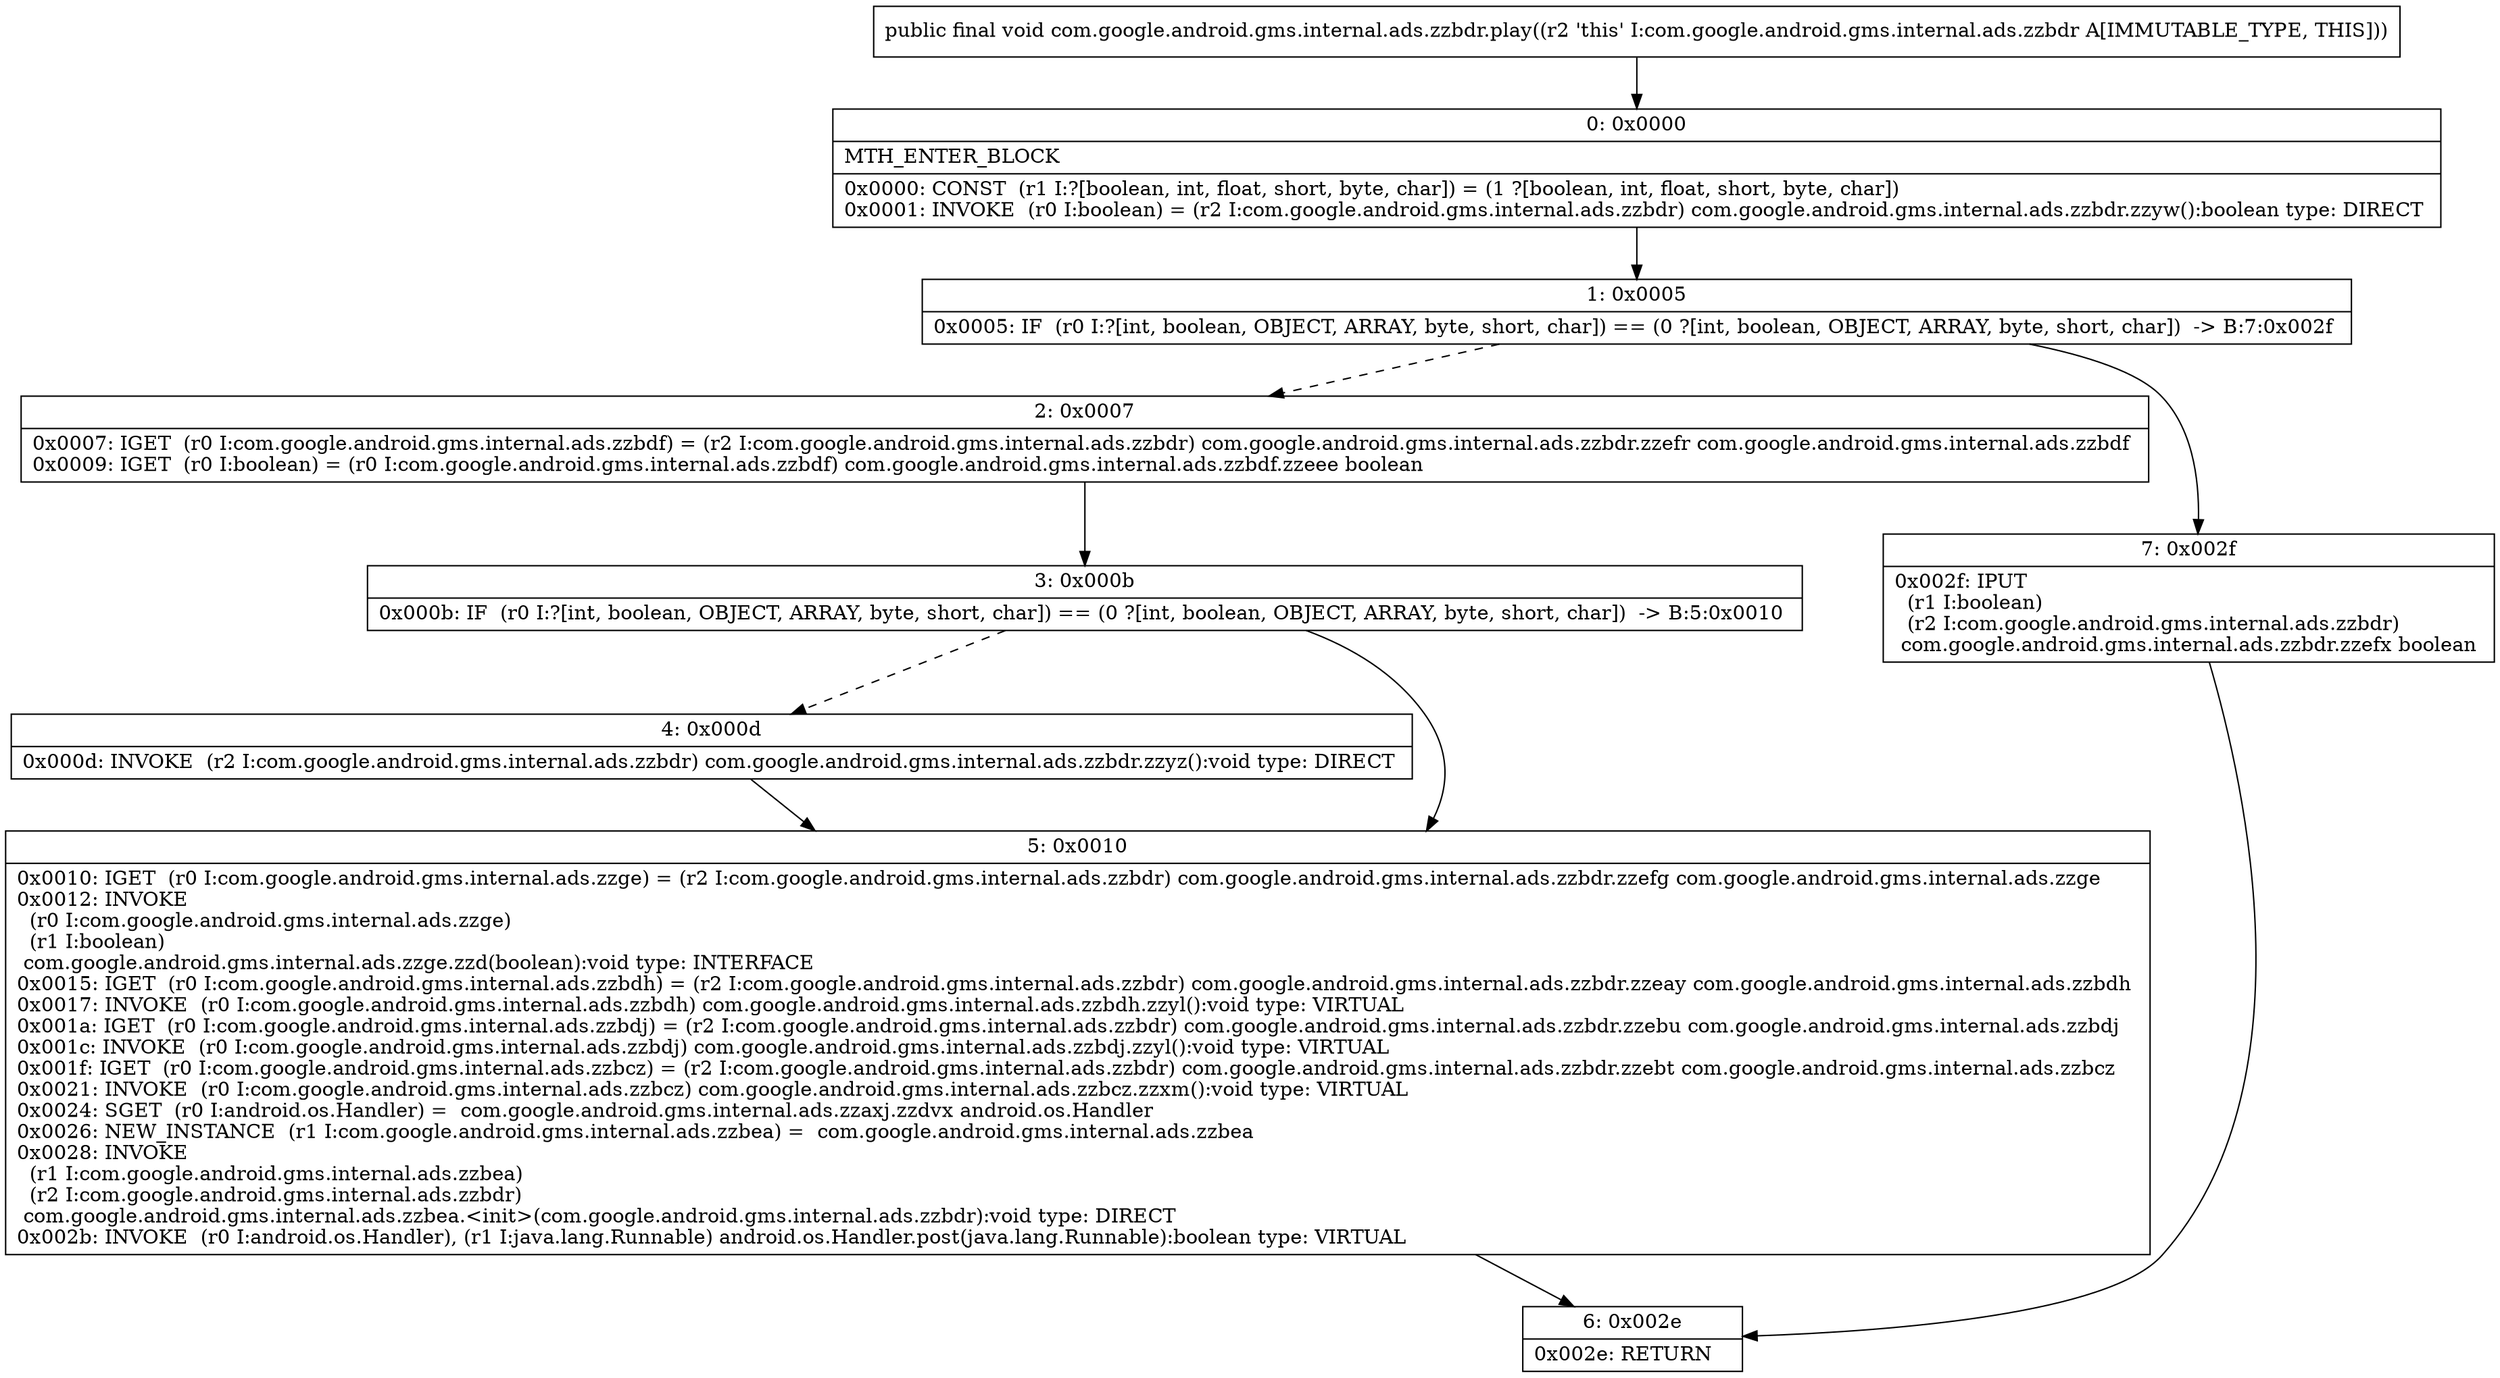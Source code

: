 digraph "CFG forcom.google.android.gms.internal.ads.zzbdr.play()V" {
Node_0 [shape=record,label="{0\:\ 0x0000|MTH_ENTER_BLOCK\l|0x0000: CONST  (r1 I:?[boolean, int, float, short, byte, char]) = (1 ?[boolean, int, float, short, byte, char]) \l0x0001: INVOKE  (r0 I:boolean) = (r2 I:com.google.android.gms.internal.ads.zzbdr) com.google.android.gms.internal.ads.zzbdr.zzyw():boolean type: DIRECT \l}"];
Node_1 [shape=record,label="{1\:\ 0x0005|0x0005: IF  (r0 I:?[int, boolean, OBJECT, ARRAY, byte, short, char]) == (0 ?[int, boolean, OBJECT, ARRAY, byte, short, char])  \-\> B:7:0x002f \l}"];
Node_2 [shape=record,label="{2\:\ 0x0007|0x0007: IGET  (r0 I:com.google.android.gms.internal.ads.zzbdf) = (r2 I:com.google.android.gms.internal.ads.zzbdr) com.google.android.gms.internal.ads.zzbdr.zzefr com.google.android.gms.internal.ads.zzbdf \l0x0009: IGET  (r0 I:boolean) = (r0 I:com.google.android.gms.internal.ads.zzbdf) com.google.android.gms.internal.ads.zzbdf.zzeee boolean \l}"];
Node_3 [shape=record,label="{3\:\ 0x000b|0x000b: IF  (r0 I:?[int, boolean, OBJECT, ARRAY, byte, short, char]) == (0 ?[int, boolean, OBJECT, ARRAY, byte, short, char])  \-\> B:5:0x0010 \l}"];
Node_4 [shape=record,label="{4\:\ 0x000d|0x000d: INVOKE  (r2 I:com.google.android.gms.internal.ads.zzbdr) com.google.android.gms.internal.ads.zzbdr.zzyz():void type: DIRECT \l}"];
Node_5 [shape=record,label="{5\:\ 0x0010|0x0010: IGET  (r0 I:com.google.android.gms.internal.ads.zzge) = (r2 I:com.google.android.gms.internal.ads.zzbdr) com.google.android.gms.internal.ads.zzbdr.zzefg com.google.android.gms.internal.ads.zzge \l0x0012: INVOKE  \l  (r0 I:com.google.android.gms.internal.ads.zzge)\l  (r1 I:boolean)\l com.google.android.gms.internal.ads.zzge.zzd(boolean):void type: INTERFACE \l0x0015: IGET  (r0 I:com.google.android.gms.internal.ads.zzbdh) = (r2 I:com.google.android.gms.internal.ads.zzbdr) com.google.android.gms.internal.ads.zzbdr.zzeay com.google.android.gms.internal.ads.zzbdh \l0x0017: INVOKE  (r0 I:com.google.android.gms.internal.ads.zzbdh) com.google.android.gms.internal.ads.zzbdh.zzyl():void type: VIRTUAL \l0x001a: IGET  (r0 I:com.google.android.gms.internal.ads.zzbdj) = (r2 I:com.google.android.gms.internal.ads.zzbdr) com.google.android.gms.internal.ads.zzbdr.zzebu com.google.android.gms.internal.ads.zzbdj \l0x001c: INVOKE  (r0 I:com.google.android.gms.internal.ads.zzbdj) com.google.android.gms.internal.ads.zzbdj.zzyl():void type: VIRTUAL \l0x001f: IGET  (r0 I:com.google.android.gms.internal.ads.zzbcz) = (r2 I:com.google.android.gms.internal.ads.zzbdr) com.google.android.gms.internal.ads.zzbdr.zzebt com.google.android.gms.internal.ads.zzbcz \l0x0021: INVOKE  (r0 I:com.google.android.gms.internal.ads.zzbcz) com.google.android.gms.internal.ads.zzbcz.zzxm():void type: VIRTUAL \l0x0024: SGET  (r0 I:android.os.Handler) =  com.google.android.gms.internal.ads.zzaxj.zzdvx android.os.Handler \l0x0026: NEW_INSTANCE  (r1 I:com.google.android.gms.internal.ads.zzbea) =  com.google.android.gms.internal.ads.zzbea \l0x0028: INVOKE  \l  (r1 I:com.google.android.gms.internal.ads.zzbea)\l  (r2 I:com.google.android.gms.internal.ads.zzbdr)\l com.google.android.gms.internal.ads.zzbea.\<init\>(com.google.android.gms.internal.ads.zzbdr):void type: DIRECT \l0x002b: INVOKE  (r0 I:android.os.Handler), (r1 I:java.lang.Runnable) android.os.Handler.post(java.lang.Runnable):boolean type: VIRTUAL \l}"];
Node_6 [shape=record,label="{6\:\ 0x002e|0x002e: RETURN   \l}"];
Node_7 [shape=record,label="{7\:\ 0x002f|0x002f: IPUT  \l  (r1 I:boolean)\l  (r2 I:com.google.android.gms.internal.ads.zzbdr)\l com.google.android.gms.internal.ads.zzbdr.zzefx boolean \l}"];
MethodNode[shape=record,label="{public final void com.google.android.gms.internal.ads.zzbdr.play((r2 'this' I:com.google.android.gms.internal.ads.zzbdr A[IMMUTABLE_TYPE, THIS])) }"];
MethodNode -> Node_0;
Node_0 -> Node_1;
Node_1 -> Node_2[style=dashed];
Node_1 -> Node_7;
Node_2 -> Node_3;
Node_3 -> Node_4[style=dashed];
Node_3 -> Node_5;
Node_4 -> Node_5;
Node_5 -> Node_6;
Node_7 -> Node_6;
}

